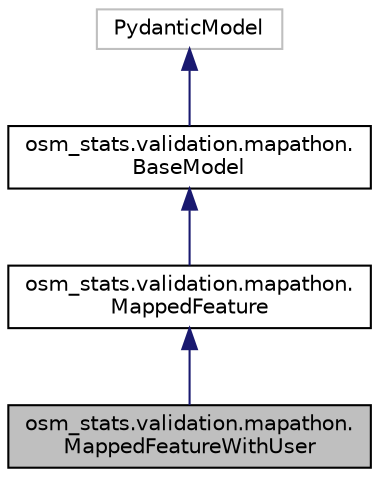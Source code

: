 digraph "osm_stats.validation.mapathon.MappedFeatureWithUser"
{
 // LATEX_PDF_SIZE
  edge [fontname="Helvetica",fontsize="10",labelfontname="Helvetica",labelfontsize="10"];
  node [fontname="Helvetica",fontsize="10",shape=record];
  Node1 [label="osm_stats.validation.mapathon.\lMappedFeatureWithUser",height=0.2,width=0.4,color="black", fillcolor="grey75", style="filled", fontcolor="black",tooltip=" "];
  Node2 -> Node1 [dir="back",color="midnightblue",fontsize="10",style="solid",fontname="Helvetica"];
  Node2 [label="osm_stats.validation.mapathon.\lMappedFeature",height=0.2,width=0.4,color="black", fillcolor="white", style="filled",URL="$classosm__stats_1_1validation_1_1mapathon_1_1MappedFeature.html",tooltip=" "];
  Node3 -> Node2 [dir="back",color="midnightblue",fontsize="10",style="solid",fontname="Helvetica"];
  Node3 [label="osm_stats.validation.mapathon.\lBaseModel",height=0.2,width=0.4,color="black", fillcolor="white", style="filled",URL="$classosm__stats_1_1validation_1_1mapathon_1_1BaseModel.html",tooltip=" "];
  Node4 -> Node3 [dir="back",color="midnightblue",fontsize="10",style="solid",fontname="Helvetica"];
  Node4 [label="PydanticModel",height=0.2,width=0.4,color="grey75", fillcolor="white", style="filled",tooltip=" "];
}
